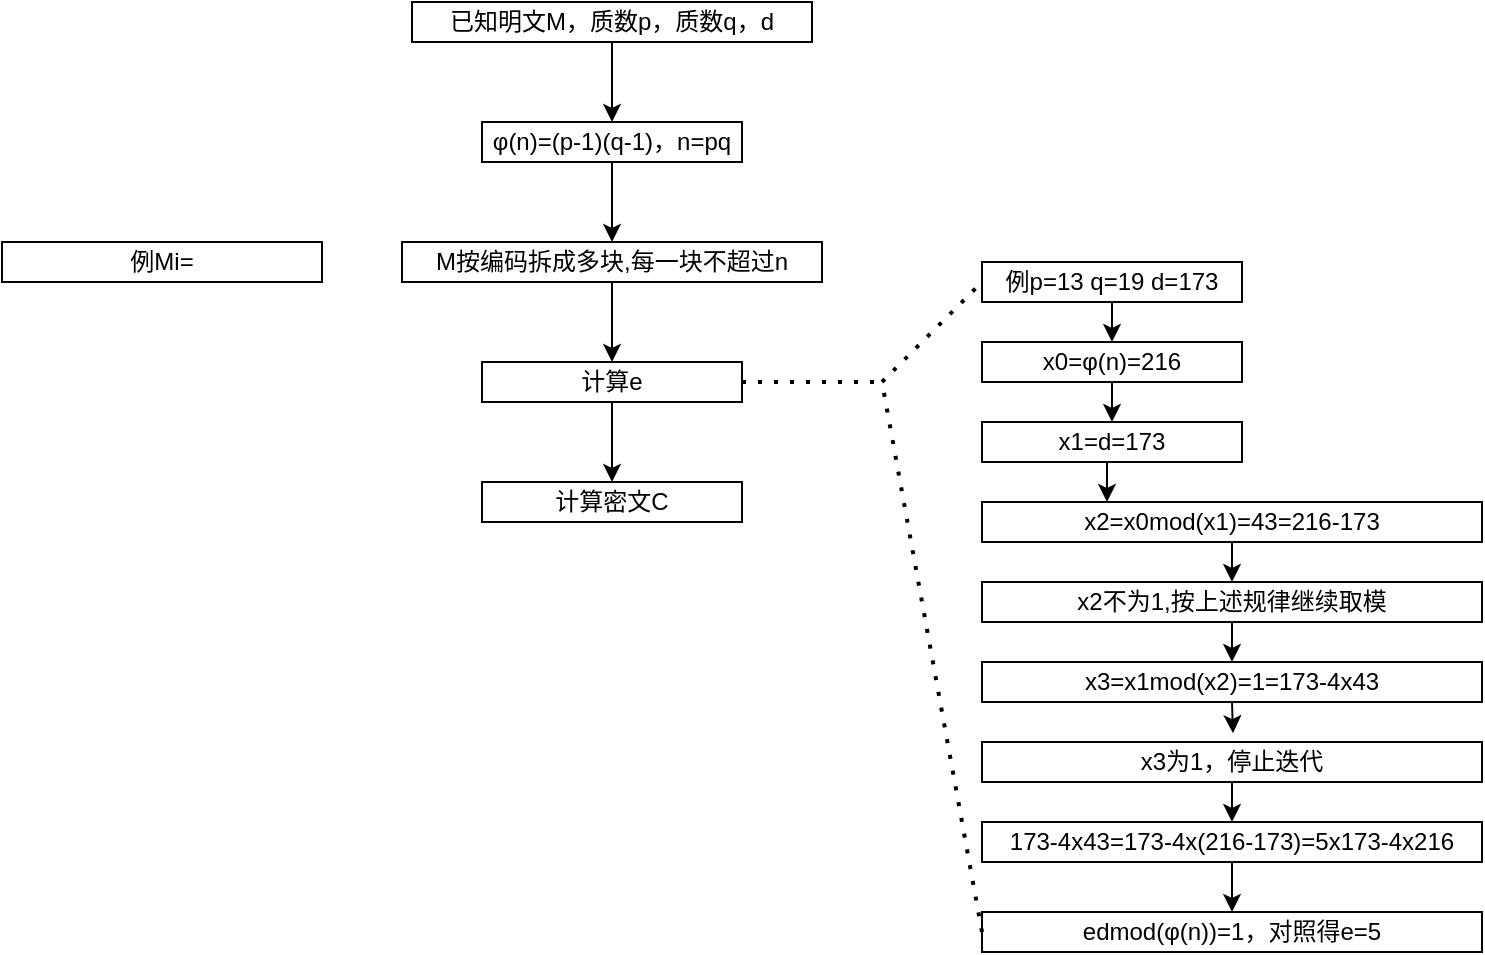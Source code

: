 <mxfile version="25.0.3">
  <diagram name="第 1 页" id="_NFeJPnXIHTTNLeFSc-N">
    <mxGraphModel dx="674" dy="409" grid="1" gridSize="10" guides="1" tooltips="1" connect="1" arrows="1" fold="1" page="1" pageScale="1" pageWidth="827" pageHeight="1169" math="0" shadow="0">
      <root>
        <mxCell id="0" />
        <mxCell id="1" parent="0" />
        <mxCell id="7vSC1R2nWwlc2iJXXi78-5" style="edgeStyle=orthogonalEdgeStyle;rounded=0;orthogonalLoop=1;jettySize=auto;html=1;exitX=0.5;exitY=1;exitDx=0;exitDy=0;entryX=0.5;entryY=0;entryDx=0;entryDy=0;" edge="1" parent="1" source="7vSC1R2nWwlc2iJXXi78-1" target="7vSC1R2nWwlc2iJXXi78-2">
          <mxGeometry relative="1" as="geometry" />
        </mxCell>
        <mxCell id="7vSC1R2nWwlc2iJXXi78-1" value="已知明文M，质数p，质数q，d" style="rounded=0;whiteSpace=wrap;html=1;" vertex="1" parent="1">
          <mxGeometry x="325" y="140" width="200" height="20" as="geometry" />
        </mxCell>
        <mxCell id="7vSC1R2nWwlc2iJXXi78-37" style="edgeStyle=orthogonalEdgeStyle;rounded=0;orthogonalLoop=1;jettySize=auto;html=1;exitX=0.5;exitY=1;exitDx=0;exitDy=0;entryX=0.5;entryY=0;entryDx=0;entryDy=0;" edge="1" parent="1" source="7vSC1R2nWwlc2iJXXi78-2" target="7vSC1R2nWwlc2iJXXi78-36">
          <mxGeometry relative="1" as="geometry" />
        </mxCell>
        <mxCell id="7vSC1R2nWwlc2iJXXi78-2" value="φ(n)=(p-1)(q-1)，n=pq" style="rounded=0;whiteSpace=wrap;html=1;" vertex="1" parent="1">
          <mxGeometry x="360" y="200" width="130" height="20" as="geometry" />
        </mxCell>
        <mxCell id="7vSC1R2nWwlc2iJXXi78-7" style="edgeStyle=orthogonalEdgeStyle;rounded=0;orthogonalLoop=1;jettySize=auto;html=1;exitX=0.5;exitY=1;exitDx=0;exitDy=0;entryX=0.5;entryY=0;entryDx=0;entryDy=0;" edge="1" parent="1" source="7vSC1R2nWwlc2iJXXi78-3" target="7vSC1R2nWwlc2iJXXi78-4">
          <mxGeometry relative="1" as="geometry" />
        </mxCell>
        <mxCell id="7vSC1R2nWwlc2iJXXi78-3" value="计算e" style="rounded=0;whiteSpace=wrap;html=1;" vertex="1" parent="1">
          <mxGeometry x="360" y="320" width="130" height="20" as="geometry" />
        </mxCell>
        <mxCell id="7vSC1R2nWwlc2iJXXi78-4" value="计算密文C" style="rounded=0;whiteSpace=wrap;html=1;" vertex="1" parent="1">
          <mxGeometry x="360" y="380" width="130" height="20" as="geometry" />
        </mxCell>
        <mxCell id="7vSC1R2nWwlc2iJXXi78-8" value="例p=13 q=19 d=173" style="rounded=0;whiteSpace=wrap;html=1;" vertex="1" parent="1">
          <mxGeometry x="610" y="270" width="130" height="20" as="geometry" />
        </mxCell>
        <mxCell id="7vSC1R2nWwlc2iJXXi78-9" value="" style="endArrow=none;dashed=1;html=1;dashPattern=1 3;strokeWidth=2;rounded=0;" edge="1" parent="1">
          <mxGeometry width="50" height="50" relative="1" as="geometry">
            <mxPoint x="490" y="330" as="sourcePoint" />
            <mxPoint x="560" y="330" as="targetPoint" />
          </mxGeometry>
        </mxCell>
        <mxCell id="7vSC1R2nWwlc2iJXXi78-11" value="" style="endArrow=none;dashed=1;html=1;dashPattern=1 3;strokeWidth=2;rounded=0;entryX=0;entryY=0.5;entryDx=0;entryDy=0;" edge="1" parent="1" target="7vSC1R2nWwlc2iJXXi78-8">
          <mxGeometry width="50" height="50" relative="1" as="geometry">
            <mxPoint x="560" y="330" as="sourcePoint" />
            <mxPoint x="560" y="280" as="targetPoint" />
          </mxGeometry>
        </mxCell>
        <mxCell id="7vSC1R2nWwlc2iJXXi78-23" style="edgeStyle=orthogonalEdgeStyle;rounded=0;orthogonalLoop=1;jettySize=auto;html=1;exitX=0.5;exitY=1;exitDx=0;exitDy=0;entryX=0.5;entryY=0;entryDx=0;entryDy=0;" edge="1" parent="1" source="7vSC1R2nWwlc2iJXXi78-12" target="7vSC1R2nWwlc2iJXXi78-13">
          <mxGeometry relative="1" as="geometry" />
        </mxCell>
        <mxCell id="7vSC1R2nWwlc2iJXXi78-12" value="x0=φ(n)=216" style="rounded=0;whiteSpace=wrap;html=1;" vertex="1" parent="1">
          <mxGeometry x="610" y="310" width="130" height="20" as="geometry" />
        </mxCell>
        <mxCell id="7vSC1R2nWwlc2iJXXi78-25" style="edgeStyle=orthogonalEdgeStyle;rounded=0;orthogonalLoop=1;jettySize=auto;html=1;exitX=0.5;exitY=1;exitDx=0;exitDy=0;entryX=0.25;entryY=0;entryDx=0;entryDy=0;" edge="1" parent="1" source="7vSC1R2nWwlc2iJXXi78-13" target="7vSC1R2nWwlc2iJXXi78-14">
          <mxGeometry relative="1" as="geometry" />
        </mxCell>
        <mxCell id="7vSC1R2nWwlc2iJXXi78-13" value="x1=d=173" style="rounded=0;whiteSpace=wrap;html=1;" vertex="1" parent="1">
          <mxGeometry x="610" y="350" width="130" height="20" as="geometry" />
        </mxCell>
        <mxCell id="7vSC1R2nWwlc2iJXXi78-27" style="edgeStyle=orthogonalEdgeStyle;rounded=0;orthogonalLoop=1;jettySize=auto;html=1;exitX=0.5;exitY=1;exitDx=0;exitDy=0;entryX=0.5;entryY=0;entryDx=0;entryDy=0;" edge="1" parent="1" source="7vSC1R2nWwlc2iJXXi78-14" target="7vSC1R2nWwlc2iJXXi78-17">
          <mxGeometry relative="1" as="geometry" />
        </mxCell>
        <mxCell id="7vSC1R2nWwlc2iJXXi78-14" value="x2=x0mod(x1)=43=216-173" style="rounded=0;whiteSpace=wrap;html=1;" vertex="1" parent="1">
          <mxGeometry x="610" y="390" width="250" height="20" as="geometry" />
        </mxCell>
        <mxCell id="7vSC1R2nWwlc2iJXXi78-15" value="x3=x1mod(x2)=1=173-4x43" style="rounded=0;whiteSpace=wrap;html=1;" vertex="1" parent="1">
          <mxGeometry x="610" y="470" width="250" height="20" as="geometry" />
        </mxCell>
        <mxCell id="7vSC1R2nWwlc2iJXXi78-28" style="edgeStyle=orthogonalEdgeStyle;rounded=0;orthogonalLoop=1;jettySize=auto;html=1;exitX=0.5;exitY=1;exitDx=0;exitDy=0;entryX=0.5;entryY=0;entryDx=0;entryDy=0;" edge="1" parent="1" source="7vSC1R2nWwlc2iJXXi78-17" target="7vSC1R2nWwlc2iJXXi78-15">
          <mxGeometry relative="1" as="geometry" />
        </mxCell>
        <mxCell id="7vSC1R2nWwlc2iJXXi78-17" value="x2不为1,按上述规律继续取模" style="rounded=0;whiteSpace=wrap;html=1;" vertex="1" parent="1">
          <mxGeometry x="610" y="430" width="250" height="20" as="geometry" />
        </mxCell>
        <mxCell id="7vSC1R2nWwlc2iJXXi78-30" style="edgeStyle=orthogonalEdgeStyle;rounded=0;orthogonalLoop=1;jettySize=auto;html=1;exitX=0.5;exitY=1;exitDx=0;exitDy=0;entryX=0.5;entryY=0;entryDx=0;entryDy=0;" edge="1" parent="1" source="7vSC1R2nWwlc2iJXXi78-18" target="7vSC1R2nWwlc2iJXXi78-19">
          <mxGeometry relative="1" as="geometry" />
        </mxCell>
        <mxCell id="7vSC1R2nWwlc2iJXXi78-18" value="x3为1，停止迭代" style="rounded=0;whiteSpace=wrap;html=1;" vertex="1" parent="1">
          <mxGeometry x="610" y="510" width="250" height="20" as="geometry" />
        </mxCell>
        <mxCell id="7vSC1R2nWwlc2iJXXi78-31" style="edgeStyle=orthogonalEdgeStyle;rounded=0;orthogonalLoop=1;jettySize=auto;html=1;exitX=0.5;exitY=1;exitDx=0;exitDy=0;entryX=0.5;entryY=0;entryDx=0;entryDy=0;" edge="1" parent="1" source="7vSC1R2nWwlc2iJXXi78-19" target="7vSC1R2nWwlc2iJXXi78-20">
          <mxGeometry relative="1" as="geometry" />
        </mxCell>
        <mxCell id="7vSC1R2nWwlc2iJXXi78-19" value="173-4x43=173-4x(216-173)=5x173-4x216" style="rounded=0;whiteSpace=wrap;html=1;" vertex="1" parent="1">
          <mxGeometry x="610" y="550" width="250" height="20" as="geometry" />
        </mxCell>
        <mxCell id="7vSC1R2nWwlc2iJXXi78-20" value="edmod(φ(n))=1，对照得e=5" style="rounded=0;whiteSpace=wrap;html=1;" vertex="1" parent="1">
          <mxGeometry x="610" y="595" width="250" height="20" as="geometry" />
        </mxCell>
        <mxCell id="7vSC1R2nWwlc2iJXXi78-22" style="edgeStyle=orthogonalEdgeStyle;rounded=0;orthogonalLoop=1;jettySize=auto;html=1;exitX=0.5;exitY=1;exitDx=0;exitDy=0;entryX=0.5;entryY=0;entryDx=0;entryDy=0;" edge="1" parent="1" source="7vSC1R2nWwlc2iJXXi78-8" target="7vSC1R2nWwlc2iJXXi78-12">
          <mxGeometry relative="1" as="geometry" />
        </mxCell>
        <mxCell id="7vSC1R2nWwlc2iJXXi78-29" style="edgeStyle=orthogonalEdgeStyle;rounded=0;orthogonalLoop=1;jettySize=auto;html=1;exitX=0.5;exitY=1;exitDx=0;exitDy=0;entryX=0.502;entryY=-0.22;entryDx=0;entryDy=0;entryPerimeter=0;" edge="1" parent="1" source="7vSC1R2nWwlc2iJXXi78-15" target="7vSC1R2nWwlc2iJXXi78-18">
          <mxGeometry relative="1" as="geometry" />
        </mxCell>
        <mxCell id="7vSC1R2nWwlc2iJXXi78-33" value="" style="endArrow=none;dashed=1;html=1;dashPattern=1 3;strokeWidth=2;rounded=0;exitX=0;exitY=0.5;exitDx=0;exitDy=0;" edge="1" parent="1" source="7vSC1R2nWwlc2iJXXi78-20">
          <mxGeometry width="50" height="50" relative="1" as="geometry">
            <mxPoint x="560" y="610.681" as="sourcePoint" />
            <mxPoint x="560" y="330" as="targetPoint" />
          </mxGeometry>
        </mxCell>
        <mxCell id="7vSC1R2nWwlc2iJXXi78-35" value="例Mi=" style="rounded=0;whiteSpace=wrap;html=1;" vertex="1" parent="1">
          <mxGeometry x="120" y="260" width="160" height="20" as="geometry" />
        </mxCell>
        <mxCell id="7vSC1R2nWwlc2iJXXi78-38" style="edgeStyle=orthogonalEdgeStyle;rounded=0;orthogonalLoop=1;jettySize=auto;html=1;exitX=0.5;exitY=1;exitDx=0;exitDy=0;entryX=0.5;entryY=0;entryDx=0;entryDy=0;" edge="1" parent="1" source="7vSC1R2nWwlc2iJXXi78-36" target="7vSC1R2nWwlc2iJXXi78-3">
          <mxGeometry relative="1" as="geometry" />
        </mxCell>
        <mxCell id="7vSC1R2nWwlc2iJXXi78-36" value="M按编码拆成多块,每一块不超过n" style="rounded=0;whiteSpace=wrap;html=1;" vertex="1" parent="1">
          <mxGeometry x="320" y="260" width="210" height="20" as="geometry" />
        </mxCell>
      </root>
    </mxGraphModel>
  </diagram>
</mxfile>
